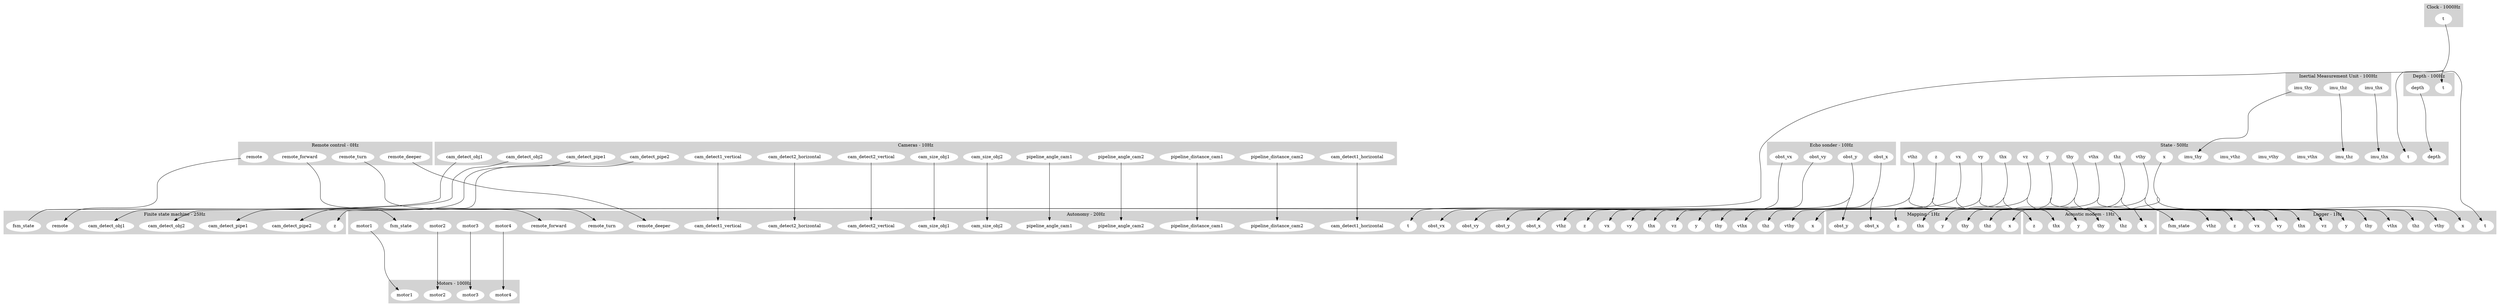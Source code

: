digraph links {
	concentrate=true;
	subgraph cluster_1 {
		label = "Acoustic modem - 1Hz";
		style=filled;
		color=lightgrey;
		node [style=filled,color=white];
		2 [label = "thx"];
		3 [label = "thy"];
		4 [label = "thz"];
		5 [label = "x"];
		6 [label = "y"];
		7 [label = "z"];
	}
	subgraph cluster_8 {
		label = "Autonomy - 20Hz";
		style=filled;
		color=lightgrey;
		node [style=filled,color=white];
		9 [label = "cam_detect1_horizontal"];
		10 [label = "cam_detect1_vertical"];
		11 [label = "cam_detect2_horizontal"];
		12 [label = "cam_detect2_vertical"];
		13 [label = "cam_size_obj1"];
		14 [label = "cam_size_obj2"];
		15 [label = "fsm_state"];
		16 [label = "obst_vx"];
		17 [label = "obst_vy"];
		18 [label = "obst_x"];
		19 [label = "obst_y"];
		20 [label = "pipeline_angle_cam1"];
		21 [label = "pipeline_angle_cam2"];
		22 [label = "pipeline_distance_cam1"];
		23 [label = "pipeline_distance_cam2"];
		24 [label = "remote_deeper"];
		25 [label = "remote_forward"];
		26 [label = "remote_turn"];
		27 [label = "t"];
		28 [label = "thx"];
		29 [label = "thy"];
		30 [label = "thz"];
		31 [label = "vthx"];
		32 [label = "vthy"];
		33 [label = "vthz"];
		34 [label = "vx"];
		35 [label = "vy"];
		36 [label = "vz"];
		37 [label = "x"];
		38 [label = "y"];
		39 [label = "z"];
		40 [label = "motor1"];
		41 [label = "motor2"];
		42 [label = "motor3"];
		43 [label = "motor4"];
	}
	subgraph cluster_44 {
		label = "Cameras - 10Hz";
		style=filled;
		color=lightgrey;
		node [style=filled,color=white];
		45 [label = "cam_detect1_horizontal"];
		46 [label = "cam_detect1_vertical"];
		47 [label = "cam_detect2_horizontal"];
		48 [label = "cam_detect2_vertical"];
		49 [label = "cam_detect_obj1"];
		50 [label = "cam_detect_obj2"];
		51 [label = "cam_detect_pipe1"];
		52 [label = "cam_detect_pipe2"];
		53 [label = "cam_size_obj1"];
		54 [label = "cam_size_obj2"];
		55 [label = "pipeline_angle_cam1"];
		56 [label = "pipeline_angle_cam2"];
		57 [label = "pipeline_distance_cam1"];
		58 [label = "pipeline_distance_cam2"];
	}
	subgraph cluster_59 {
		label = "Clock - 1000Hz";
		style=filled;
		color=lightgrey;
		node [style=filled,color=white];
		60 [label = "t"];
	}
	subgraph cluster_61 {
		label = "Depth - 100Hz";
		style=filled;
		color=lightgrey;
		node [style=filled,color=white];
		62 [label = "t"];
		63 [label = "depth"];
	}
	subgraph cluster_64 {
		label = "Echo sonder - 10Hz";
		style=filled;
		color=lightgrey;
		node [style=filled,color=white];
		65 [label = "obst_vx"];
		66 [label = "obst_vy"];
		67 [label = "obst_x"];
		68 [label = "obst_y"];
	}
	subgraph cluster_69 {
		label = "I2C - 100Hz";
		style=filled;
		color=lightgrey;
		node [style=filled,color=white];
	}
	subgraph cluster_70 {
		label = "Inertial Measurement Unit - 100Hz";
		style=filled;
		color=lightgrey;
		node [style=filled,color=white];
		71 [label = "imu_thx"];
		72 [label = "imu_thy"];
		73 [label = "imu_thz"];
	}
	subgraph cluster_74 {
		label = "Logger - 1Hz";
		style=filled;
		color=lightgrey;
		node [style=filled,color=white];
		75 [label = "fsm_state"];
		76 [label = "t"];
		77 [label = "thx"];
		78 [label = "thy"];
		79 [label = "thz"];
		80 [label = "vthx"];
		81 [label = "vthy"];
		82 [label = "vthz"];
		83 [label = "vx"];
		84 [label = "vy"];
		85 [label = "vz"];
		86 [label = "x"];
		87 [label = "y"];
		88 [label = "z"];
	}
	subgraph cluster_89 {
		label = "Mapping - 1Hz";
		style=filled;
		color=lightgrey;
		node [style=filled,color=white];
		90 [label = "obst_x"];
		91 [label = "obst_y"];
		92 [label = "thx"];
		93 [label = "thy"];
		94 [label = "thz"];
		95 [label = "x"];
		96 [label = "y"];
		97 [label = "z"];
	}
	subgraph cluster_98 {
		label = "Motors - 100Hz";
		style=filled;
		color=lightgrey;
		node [style=filled,color=white];
		99 [label = "motor1"];
		100 [label = "motor2"];
		101 [label = "motor3"];
		102 [label = "motor4"];
	}
	subgraph cluster_103 {
		label = "Remote control - 0Hz";
		style=filled;
		color=lightgrey;
		node [style=filled,color=white];
		104 [label = "remote"];
		105 [label = "remote_deeper"];
		106 [label = "remote_forward"];
		107 [label = "remote_turn"];
	}
	subgraph cluster_108 {
		label = "State - 50Hz";
		style=filled;
		color=lightgrey;
		node [style=filled,color=white];
		109 [label = "depth"];
		110 [label = "imu_thx"];
		111 [label = "imu_thy"];
		112 [label = "imu_thz"];
		113 [label = "imu_vthx"];
		114 [label = "imu_vthy"];
		115 [label = "imu_vthz"];
		116 [label = "t"];
		117 [label = "thx"];
		118 [label = "thy"];
		119 [label = "thz"];
		120 [label = "vthx"];
		121 [label = "vthy"];
		122 [label = "vthz"];
		123 [label = "vx"];
		124 [label = "vy"];
		125 [label = "vz"];
		126 [label = "x"];
		127 [label = "y"];
		128 [label = "z"];
	}
	subgraph cluster_129 {
		label = "Finite state machine - 25Hz";
		style=filled;
		color=lightgrey;
		node [style=filled,color=white];
		130 [label = "cam_detect_obj1"];
		131 [label = "cam_detect_obj2"];
		132 [label = "cam_detect_pipe1"];
		133 [label = "cam_detect_pipe2"];
		134 [label = "remote"];
		135 [label = "z"];
		136 [label = "fsm_state"];
	}
	45->9 [minlen=5];
	46->10 [minlen=5];
	47->11 [minlen=5];
	48->12 [minlen=5];
	49->130 [minlen=5];
	50->131 [minlen=5];
	51->132 [minlen=5];
	52->133 [minlen=5];
	53->13 [minlen=5];
	54->14 [minlen=5];
	63->109 [minlen=5];
	136->15 [minlen=5];
	136->75 [minlen=5];
	71->110 [minlen=5];
	72->111 [minlen=5];
	73->112 [minlen=5];
	40->99 [minlen=5];
	41->100 [minlen=5];
	42->101 [minlen=5];
	43->102 [minlen=5];
	65->16 [minlen=5];
	66->17 [minlen=5];
	67->18 [minlen=5];
	67->90 [minlen=5];
	68->19 [minlen=5];
	68->91 [minlen=5];
	55->20 [minlen=5];
	56->21 [minlen=5];
	57->22 [minlen=5];
	58->23 [minlen=5];
	104->134 [minlen=5];
	105->24 [minlen=5];
	106->25 [minlen=5];
	107->26 [minlen=5];
	60->27 [minlen=5];
	60->62 [minlen=5];
	60->76 [minlen=5];
	60->116 [minlen=5];
	117->2 [minlen=5];
	117->28 [minlen=5];
	117->77 [minlen=5];
	117->92 [minlen=5];
	118->3 [minlen=5];
	118->29 [minlen=5];
	118->78 [minlen=5];
	118->93 [minlen=5];
	119->4 [minlen=5];
	119->30 [minlen=5];
	119->79 [minlen=5];
	119->94 [minlen=5];
	120->31 [minlen=5];
	120->80 [minlen=5];
	121->32 [minlen=5];
	121->81 [minlen=5];
	122->33 [minlen=5];
	122->82 [minlen=5];
	123->34 [minlen=5];
	123->83 [minlen=5];
	124->35 [minlen=5];
	124->84 [minlen=5];
	125->36 [minlen=5];
	125->85 [minlen=5];
	126->5 [minlen=5];
	126->37 [minlen=5];
	126->86 [minlen=5];
	126->95 [minlen=5];
	127->6 [minlen=5];
	127->38 [minlen=5];
	127->87 [minlen=5];
	127->96 [minlen=5];
	128->7 [minlen=5];
	128->39 [minlen=5];
	128->88 [minlen=5];
	128->97 [minlen=5];
	128->135 [minlen=5];
}